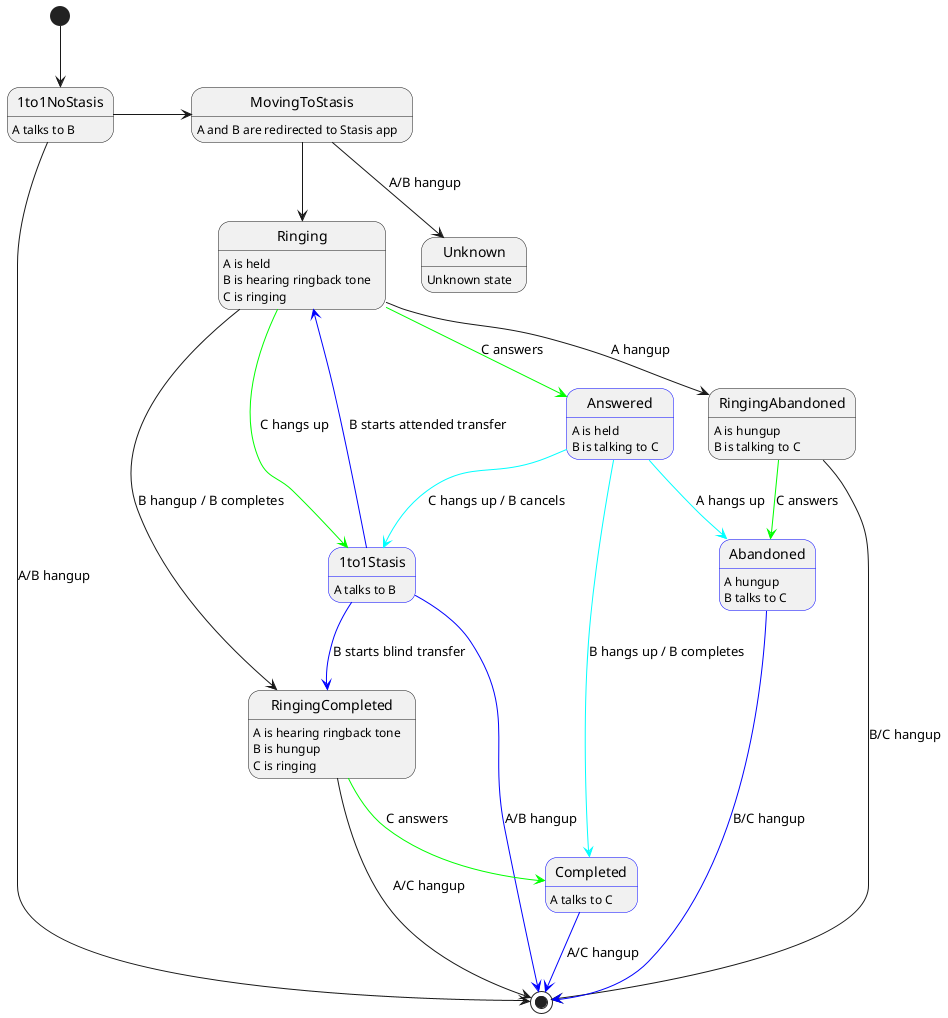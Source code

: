 @startuml
skinparam state {
  BorderColor<<Bridged>> Blue
  ArrowColor<<Bridged>> Blue
}

[*] --> 1to1NoStasis
1to1NoStasis --> [*] : A/B hangup
1to1NoStasis : A talks to B
1to1NoStasis -> MovingToStasis

MovingToStasis : A and B are redirected to Stasis app
MovingToStasis --> Unknown : A/B hangup
MovingToStasis --> Ringing

Ringing : A is held
Ringing : B is hearing ringback tone
Ringing : C is ringing
Ringing --> RingingAbandoned : A hangup
Ringing -[#00FF00]-> Answered : C answers 
Ringing --> RingingCompleted : B hangup / B completes
Ringing -[#00FF00]-> 1to1Stasis : C hangs up

state 1to1Stasis <<Bridged>>
1to1Stasis : A talks to B
1to1Stasis -[#0000FF]-> Ringing : B starts attended transfer
1to1Stasis -[#0000FF]-> RingingCompleted : B starts blind transfer
1to1Stasis -[#0000FF]-> [*] : A/B hangup

RingingAbandoned : A is hungup
RingingAbandoned : B is talking to C
RingingAbandoned -[#00FF00]-> Abandoned : C answers
RingingAbandoned --> [*] : B/C hangup

state Answered <<Bridged>>
Answered : A is held
Answered : B is talking to C
Answered -[#00FFFF]-> Abandoned : A hangs up
Answered -[#00FFFF]-> Completed : B hangs up / B completes
Answered -[#00FFFF]-> 1to1Stasis : C hangs up / B cancels

RingingCompleted : A is hearing ringback tone
RingingCompleted : B is hungup
RingingCompleted : C is ringing
RingingCompleted --> [*] : A/C hangup
RingingCompleted -[#00FF00]-> Completed : C answers

state Abandoned <<Bridged>>
Abandoned : A hungup
Abandoned : B talks to C
Abandoned -[#0000FF]-> [*] : B/C hangup

state Completed <<Bridged>>
Completed : A talks to C
Completed -[#0000FF]-> [*] : A/C hangup

Unknown : Unknown state
@enduml
